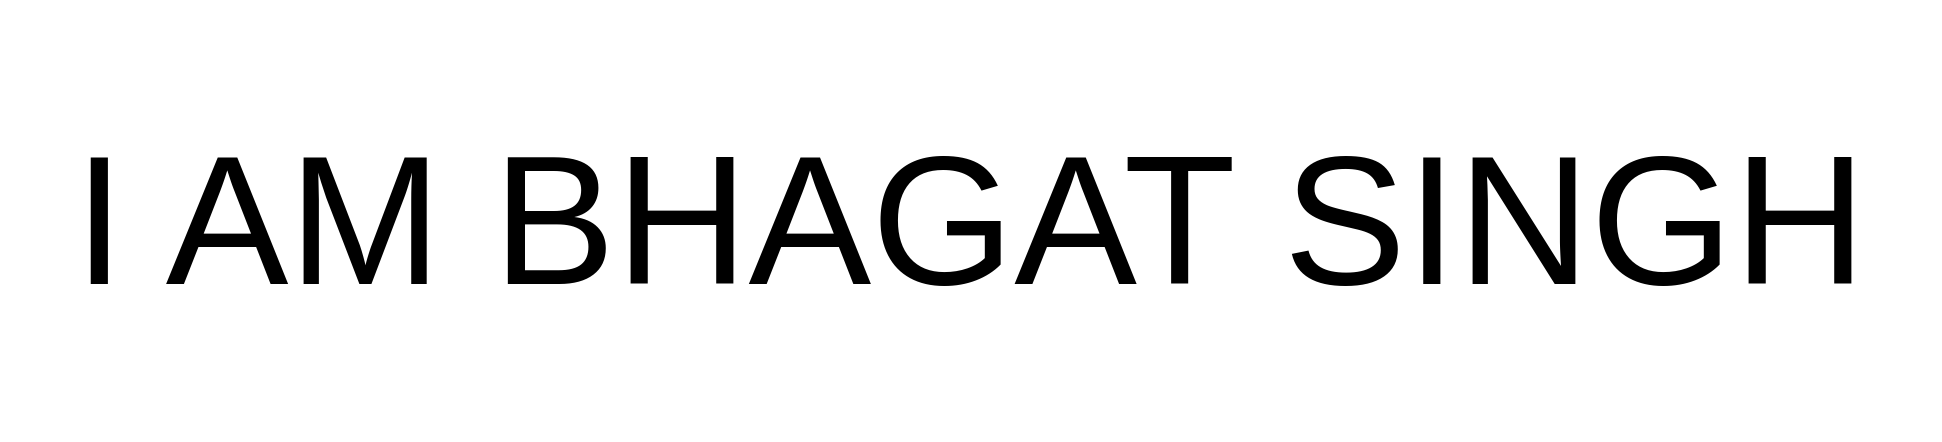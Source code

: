 <mxfile version="24.7.17">
  <diagram name="Page-1" id="lO9HuY8mhgdWHgFlVTSD">
    <mxGraphModel dx="1050" dy="522" grid="1" gridSize="10" guides="1" tooltips="1" connect="1" arrows="1" fold="1" page="1" pageScale="1" pageWidth="850" pageHeight="1100" math="0" shadow="0">
      <root>
        <mxCell id="0" />
        <mxCell id="1" parent="0" />
        <mxCell id="u8rnc80zCikkx-QPKjvD-2" value="I AM BHAGAT SINGH" style="text;html=1;align=center;verticalAlign=middle;whiteSpace=wrap;rounded=0;fontSize=92;" vertex="1" parent="1">
          <mxGeometry x="60" y="190" width="970" height="220" as="geometry" />
        </mxCell>
      </root>
    </mxGraphModel>
  </diagram>
</mxfile>
